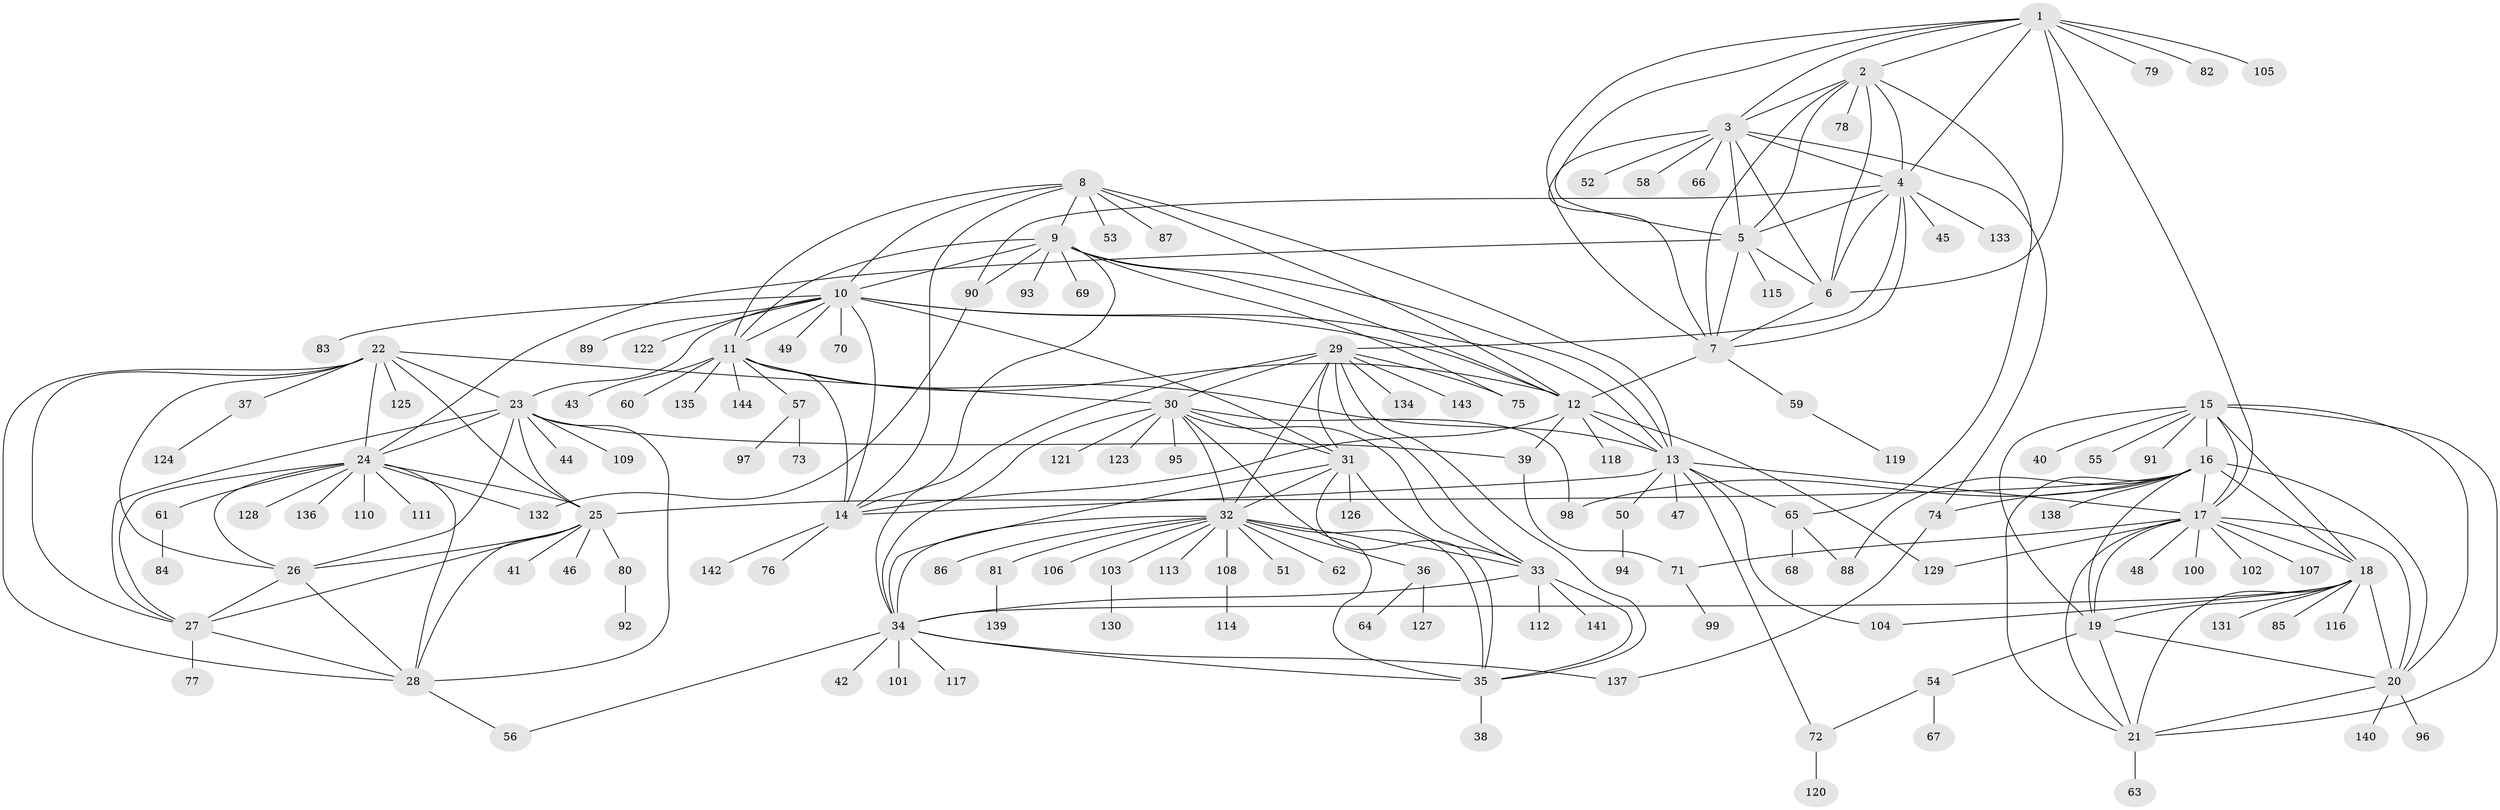 // Generated by graph-tools (version 1.1) at 2025/54/03/09/25 04:54:35]
// undirected, 144 vertices, 238 edges
graph export_dot {
graph [start="1"]
  node [color=gray90,style=filled];
  1;
  2;
  3;
  4;
  5;
  6;
  7;
  8;
  9;
  10;
  11;
  12;
  13;
  14;
  15;
  16;
  17;
  18;
  19;
  20;
  21;
  22;
  23;
  24;
  25;
  26;
  27;
  28;
  29;
  30;
  31;
  32;
  33;
  34;
  35;
  36;
  37;
  38;
  39;
  40;
  41;
  42;
  43;
  44;
  45;
  46;
  47;
  48;
  49;
  50;
  51;
  52;
  53;
  54;
  55;
  56;
  57;
  58;
  59;
  60;
  61;
  62;
  63;
  64;
  65;
  66;
  67;
  68;
  69;
  70;
  71;
  72;
  73;
  74;
  75;
  76;
  77;
  78;
  79;
  80;
  81;
  82;
  83;
  84;
  85;
  86;
  87;
  88;
  89;
  90;
  91;
  92;
  93;
  94;
  95;
  96;
  97;
  98;
  99;
  100;
  101;
  102;
  103;
  104;
  105;
  106;
  107;
  108;
  109;
  110;
  111;
  112;
  113;
  114;
  115;
  116;
  117;
  118;
  119;
  120;
  121;
  122;
  123;
  124;
  125;
  126;
  127;
  128;
  129;
  130;
  131;
  132;
  133;
  134;
  135;
  136;
  137;
  138;
  139;
  140;
  141;
  142;
  143;
  144;
  1 -- 2;
  1 -- 3;
  1 -- 4;
  1 -- 5;
  1 -- 6;
  1 -- 7;
  1 -- 17;
  1 -- 79;
  1 -- 82;
  1 -- 105;
  2 -- 3;
  2 -- 4;
  2 -- 5;
  2 -- 6;
  2 -- 7;
  2 -- 65;
  2 -- 78;
  3 -- 4;
  3 -- 5;
  3 -- 6;
  3 -- 7;
  3 -- 52;
  3 -- 58;
  3 -- 66;
  3 -- 74;
  4 -- 5;
  4 -- 6;
  4 -- 7;
  4 -- 29;
  4 -- 45;
  4 -- 90;
  4 -- 133;
  5 -- 6;
  5 -- 7;
  5 -- 24;
  5 -- 115;
  6 -- 7;
  7 -- 12;
  7 -- 59;
  8 -- 9;
  8 -- 10;
  8 -- 11;
  8 -- 12;
  8 -- 13;
  8 -- 14;
  8 -- 53;
  8 -- 87;
  9 -- 10;
  9 -- 11;
  9 -- 12;
  9 -- 13;
  9 -- 14;
  9 -- 69;
  9 -- 75;
  9 -- 90;
  9 -- 93;
  10 -- 11;
  10 -- 12;
  10 -- 13;
  10 -- 14;
  10 -- 23;
  10 -- 31;
  10 -- 49;
  10 -- 70;
  10 -- 83;
  10 -- 89;
  10 -- 122;
  11 -- 12;
  11 -- 13;
  11 -- 14;
  11 -- 43;
  11 -- 57;
  11 -- 60;
  11 -- 135;
  11 -- 144;
  12 -- 13;
  12 -- 14;
  12 -- 39;
  12 -- 118;
  12 -- 129;
  13 -- 14;
  13 -- 17;
  13 -- 47;
  13 -- 50;
  13 -- 65;
  13 -- 72;
  13 -- 104;
  14 -- 76;
  14 -- 142;
  15 -- 16;
  15 -- 17;
  15 -- 18;
  15 -- 19;
  15 -- 20;
  15 -- 21;
  15 -- 40;
  15 -- 55;
  15 -- 91;
  16 -- 17;
  16 -- 18;
  16 -- 19;
  16 -- 20;
  16 -- 21;
  16 -- 25;
  16 -- 74;
  16 -- 88;
  16 -- 98;
  16 -- 138;
  17 -- 18;
  17 -- 19;
  17 -- 20;
  17 -- 21;
  17 -- 48;
  17 -- 71;
  17 -- 100;
  17 -- 102;
  17 -- 107;
  17 -- 129;
  18 -- 19;
  18 -- 20;
  18 -- 21;
  18 -- 34;
  18 -- 85;
  18 -- 104;
  18 -- 116;
  18 -- 131;
  19 -- 20;
  19 -- 21;
  19 -- 54;
  20 -- 21;
  20 -- 96;
  20 -- 140;
  21 -- 63;
  22 -- 23;
  22 -- 24;
  22 -- 25;
  22 -- 26;
  22 -- 27;
  22 -- 28;
  22 -- 30;
  22 -- 37;
  22 -- 125;
  23 -- 24;
  23 -- 25;
  23 -- 26;
  23 -- 27;
  23 -- 28;
  23 -- 39;
  23 -- 44;
  23 -- 109;
  24 -- 25;
  24 -- 26;
  24 -- 27;
  24 -- 28;
  24 -- 61;
  24 -- 110;
  24 -- 111;
  24 -- 128;
  24 -- 132;
  24 -- 136;
  25 -- 26;
  25 -- 27;
  25 -- 28;
  25 -- 41;
  25 -- 46;
  25 -- 80;
  26 -- 27;
  26 -- 28;
  27 -- 28;
  27 -- 77;
  28 -- 56;
  29 -- 30;
  29 -- 31;
  29 -- 32;
  29 -- 33;
  29 -- 34;
  29 -- 35;
  29 -- 75;
  29 -- 134;
  29 -- 143;
  30 -- 31;
  30 -- 32;
  30 -- 33;
  30 -- 34;
  30 -- 35;
  30 -- 95;
  30 -- 98;
  30 -- 121;
  30 -- 123;
  31 -- 32;
  31 -- 33;
  31 -- 34;
  31 -- 35;
  31 -- 126;
  32 -- 33;
  32 -- 34;
  32 -- 35;
  32 -- 36;
  32 -- 51;
  32 -- 62;
  32 -- 81;
  32 -- 86;
  32 -- 103;
  32 -- 106;
  32 -- 108;
  32 -- 113;
  33 -- 34;
  33 -- 35;
  33 -- 112;
  33 -- 141;
  34 -- 35;
  34 -- 42;
  34 -- 56;
  34 -- 101;
  34 -- 117;
  34 -- 137;
  35 -- 38;
  36 -- 64;
  36 -- 127;
  37 -- 124;
  39 -- 71;
  50 -- 94;
  54 -- 67;
  54 -- 72;
  57 -- 73;
  57 -- 97;
  59 -- 119;
  61 -- 84;
  65 -- 68;
  65 -- 88;
  71 -- 99;
  72 -- 120;
  74 -- 137;
  80 -- 92;
  81 -- 139;
  90 -- 132;
  103 -- 130;
  108 -- 114;
}
